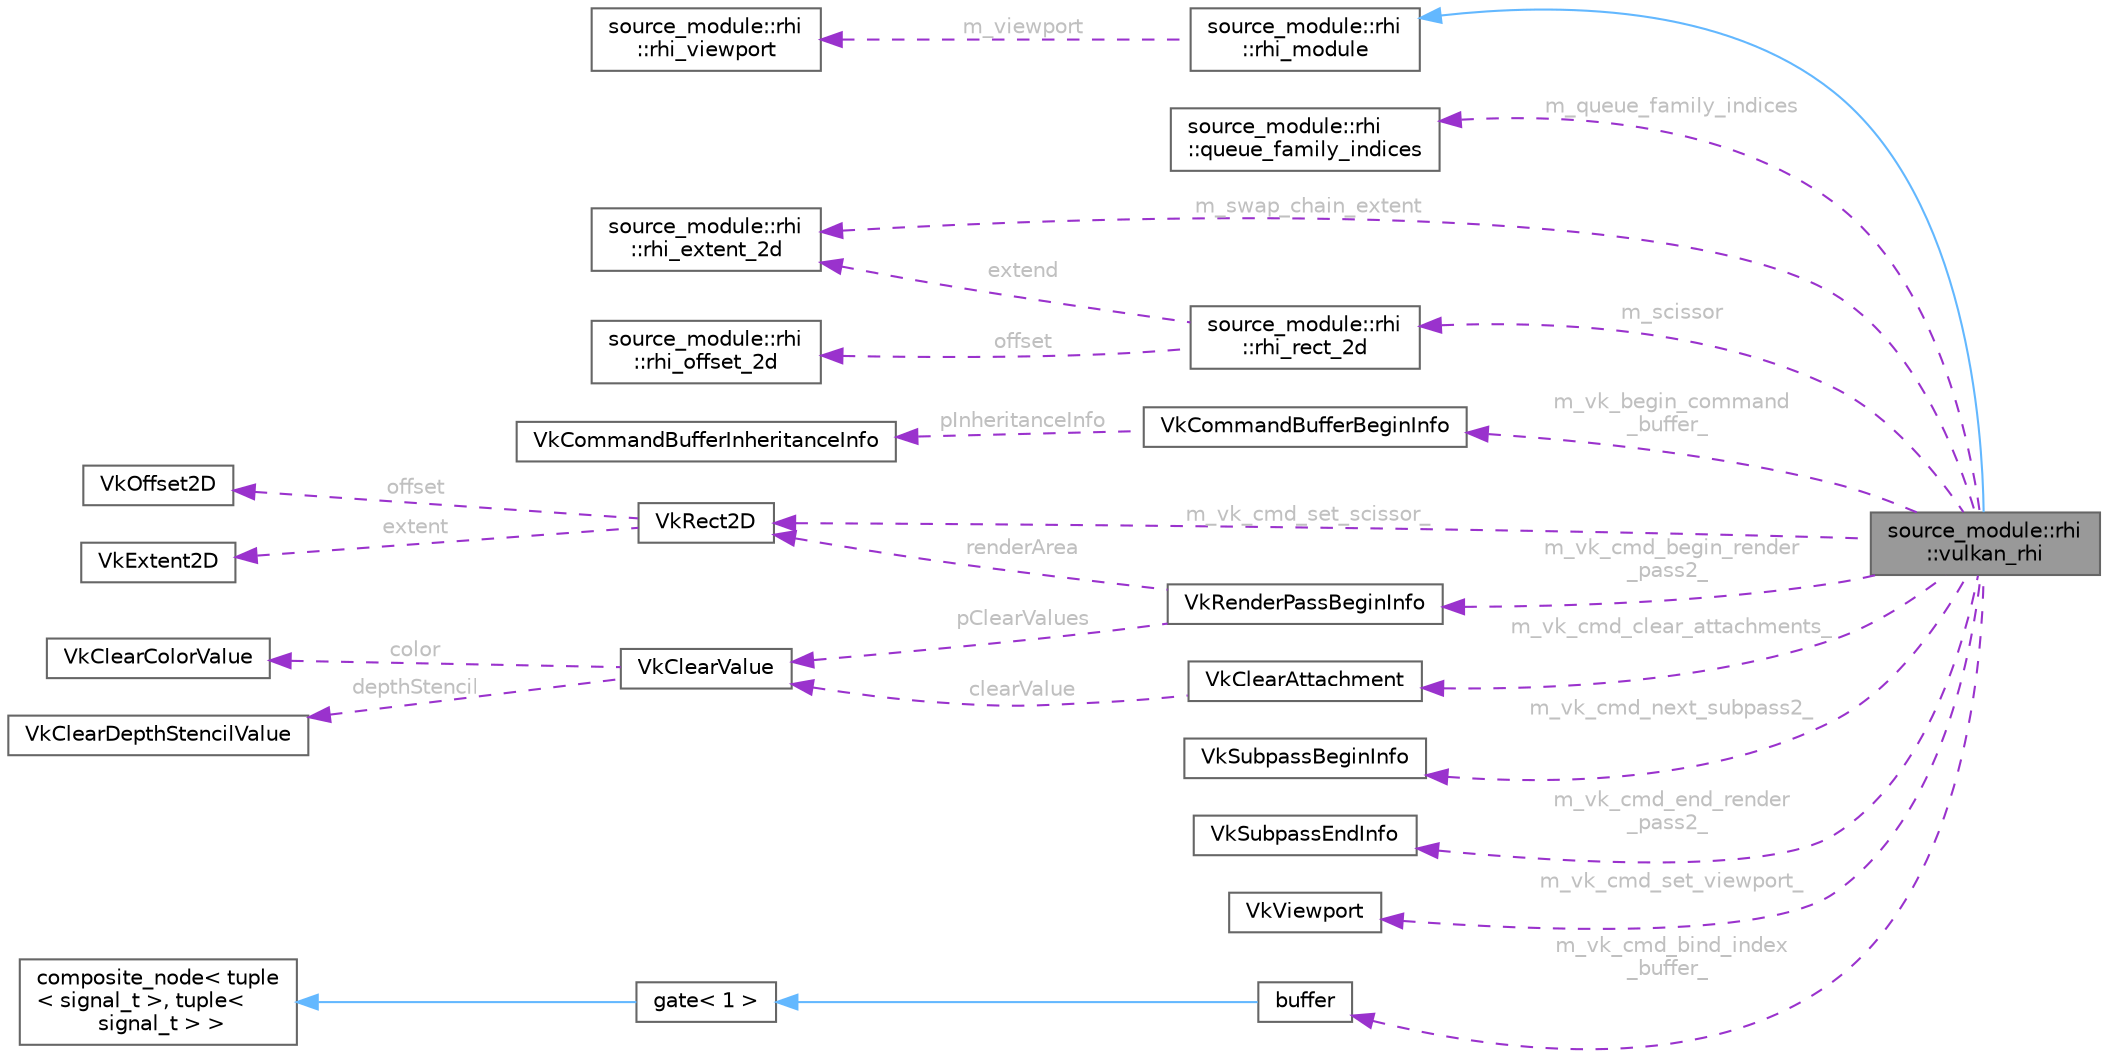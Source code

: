 digraph "source_module::rhi::vulkan_rhi"
{
 // LATEX_PDF_SIZE
  bgcolor="transparent";
  edge [fontname=Helvetica,fontsize=10,labelfontname=Helvetica,labelfontsize=10];
  node [fontname=Helvetica,fontsize=10,shape=box,height=0.2,width=0.4];
  rankdir="LR";
  Node1 [id="Node000001",label="source_module::rhi\l::vulkan_rhi",height=0.2,width=0.4,color="gray40", fillcolor="grey60", style="filled", fontcolor="black",tooltip=" "];
  Node2 -> Node1 [id="edge1_Node000001_Node000002",dir="back",color="steelblue1",style="solid",tooltip=" "];
  Node2 [id="Node000002",label="source_module::rhi\l::rhi_module",height=0.2,width=0.4,color="gray40", fillcolor="white", style="filled",URL="$classsource__module_1_1rhi_1_1rhi__module.html",tooltip=" "];
  Node3 -> Node2 [id="edge2_Node000002_Node000003",dir="back",color="darkorchid3",style="dashed",tooltip=" ",label=" m_viewport",fontcolor="grey" ];
  Node3 [id="Node000003",label="source_module::rhi\l::rhi_viewport",height=0.2,width=0.4,color="gray40", fillcolor="white", style="filled",URL="$structsource__module_1_1rhi_1_1rhi__viewport.html",tooltip=" "];
  Node4 -> Node1 [id="edge3_Node000001_Node000004",dir="back",color="darkorchid3",style="dashed",tooltip=" ",label=" m_queue_family_indices",fontcolor="grey" ];
  Node4 [id="Node000004",label="source_module::rhi\l::queue_family_indices",height=0.2,width=0.4,color="gray40", fillcolor="white", style="filled",URL="$structsource__module_1_1rhi_1_1queue__family__indices.html",tooltip=" "];
  Node5 -> Node1 [id="edge4_Node000001_Node000005",dir="back",color="darkorchid3",style="dashed",tooltip=" ",label=" m_swap_chain_extent",fontcolor="grey" ];
  Node5 [id="Node000005",label="source_module::rhi\l::rhi_extent_2d",height=0.2,width=0.4,color="gray40", fillcolor="white", style="filled",URL="$structsource__module_1_1rhi_1_1rhi__extent__2d.html",tooltip=" "];
  Node6 -> Node1 [id="edge5_Node000001_Node000006",dir="back",color="darkorchid3",style="dashed",tooltip=" ",label=" m_scissor",fontcolor="grey" ];
  Node6 [id="Node000006",label="source_module::rhi\l::rhi_rect_2d",height=0.2,width=0.4,color="gray40", fillcolor="white", style="filled",URL="$structsource__module_1_1rhi_1_1rhi__rect__2d.html",tooltip=" "];
  Node7 -> Node6 [id="edge6_Node000006_Node000007",dir="back",color="darkorchid3",style="dashed",tooltip=" ",label=" offset",fontcolor="grey" ];
  Node7 [id="Node000007",label="source_module::rhi\l::rhi_offset_2d",height=0.2,width=0.4,color="gray40", fillcolor="white", style="filled",URL="$structsource__module_1_1rhi_1_1rhi__offset__2d.html",tooltip=" "];
  Node5 -> Node6 [id="edge7_Node000006_Node000005",dir="back",color="darkorchid3",style="dashed",tooltip=" ",label=" extend",fontcolor="grey" ];
  Node8 -> Node1 [id="edge8_Node000001_Node000008",dir="back",color="darkorchid3",style="dashed",tooltip=" ",label=" m_vk_begin_command\l_buffer_",fontcolor="grey" ];
  Node8 [id="Node000008",label="VkCommandBufferBeginInfo",height=0.2,width=0.4,color="gray40", fillcolor="white", style="filled",URL="$struct_vk_command_buffer_begin_info.html",tooltip=" "];
  Node9 -> Node8 [id="edge9_Node000008_Node000009",dir="back",color="darkorchid3",style="dashed",tooltip=" ",label=" pInheritanceInfo",fontcolor="grey" ];
  Node9 [id="Node000009",label="VkCommandBufferInheritanceInfo",height=0.2,width=0.4,color="gray40", fillcolor="white", style="filled",URL="$struct_vk_command_buffer_inheritance_info.html",tooltip=" "];
  Node10 -> Node1 [id="edge10_Node000001_Node000010",dir="back",color="darkorchid3",style="dashed",tooltip=" ",label=" m_vk_cmd_begin_render\l_pass2_",fontcolor="grey" ];
  Node10 [id="Node000010",label="VkRenderPassBeginInfo",height=0.2,width=0.4,color="gray40", fillcolor="white", style="filled",URL="$struct_vk_render_pass_begin_info.html",tooltip=" "];
  Node11 -> Node10 [id="edge11_Node000010_Node000011",dir="back",color="darkorchid3",style="dashed",tooltip=" ",label=" renderArea",fontcolor="grey" ];
  Node11 [id="Node000011",label="VkRect2D",height=0.2,width=0.4,color="gray40", fillcolor="white", style="filled",URL="$struct_vk_rect2_d.html",tooltip=" "];
  Node12 -> Node11 [id="edge12_Node000011_Node000012",dir="back",color="darkorchid3",style="dashed",tooltip=" ",label=" offset",fontcolor="grey" ];
  Node12 [id="Node000012",label="VkOffset2D",height=0.2,width=0.4,color="gray40", fillcolor="white", style="filled",URL="$struct_vk_offset2_d.html",tooltip=" "];
  Node13 -> Node11 [id="edge13_Node000011_Node000013",dir="back",color="darkorchid3",style="dashed",tooltip=" ",label=" extent",fontcolor="grey" ];
  Node13 [id="Node000013",label="VkExtent2D",height=0.2,width=0.4,color="gray40", fillcolor="white", style="filled",URL="$struct_vk_extent2_d.html",tooltip=" "];
  Node14 -> Node10 [id="edge14_Node000010_Node000014",dir="back",color="darkorchid3",style="dashed",tooltip=" ",label=" pClearValues",fontcolor="grey" ];
  Node14 [id="Node000014",label="VkClearValue",height=0.2,width=0.4,color="gray40", fillcolor="white", style="filled",URL="$union_vk_clear_value.html",tooltip=" "];
  Node15 -> Node14 [id="edge15_Node000014_Node000015",dir="back",color="darkorchid3",style="dashed",tooltip=" ",label=" color",fontcolor="grey" ];
  Node15 [id="Node000015",label="VkClearColorValue",height=0.2,width=0.4,color="gray40", fillcolor="white", style="filled",URL="$union_vk_clear_color_value.html",tooltip=" "];
  Node16 -> Node14 [id="edge16_Node000014_Node000016",dir="back",color="darkorchid3",style="dashed",tooltip=" ",label=" depthStencil",fontcolor="grey" ];
  Node16 [id="Node000016",label="VkClearDepthStencilValue",height=0.2,width=0.4,color="gray40", fillcolor="white", style="filled",URL="$struct_vk_clear_depth_stencil_value.html",tooltip=" "];
  Node17 -> Node1 [id="edge17_Node000001_Node000017",dir="back",color="darkorchid3",style="dashed",tooltip=" ",label=" m_vk_cmd_next_subpass2_",fontcolor="grey" ];
  Node17 [id="Node000017",label="VkSubpassBeginInfo",height=0.2,width=0.4,color="gray40", fillcolor="white", style="filled",URL="$struct_vk_subpass_begin_info.html",tooltip=" "];
  Node18 -> Node1 [id="edge18_Node000001_Node000018",dir="back",color="darkorchid3",style="dashed",tooltip=" ",label=" m_vk_cmd_end_render\l_pass2_",fontcolor="grey" ];
  Node18 [id="Node000018",label="VkSubpassEndInfo",height=0.2,width=0.4,color="gray40", fillcolor="white", style="filled",URL="$struct_vk_subpass_end_info.html",tooltip=" "];
  Node19 -> Node1 [id="edge19_Node000001_Node000019",dir="back",color="darkorchid3",style="dashed",tooltip=" ",label=" m_vk_cmd_set_viewport_",fontcolor="grey" ];
  Node19 [id="Node000019",label="VkViewport",height=0.2,width=0.4,color="gray40", fillcolor="white", style="filled",URL="$struct_vk_viewport.html",tooltip=" "];
  Node11 -> Node1 [id="edge20_Node000001_Node000011",dir="back",color="darkorchid3",style="dashed",tooltip=" ",label=" m_vk_cmd_set_scissor_",fontcolor="grey" ];
  Node20 -> Node1 [id="edge21_Node000001_Node000020",dir="back",color="darkorchid3",style="dashed",tooltip=" ",label=" m_vk_cmd_bind_index\l_buffer_",fontcolor="grey" ];
  Node20 [id="Node000020",label="buffer",height=0.2,width=0.4,color="gray40", fillcolor="white", style="filled",URL="$classbuffer.html",tooltip=" "];
  Node21 -> Node20 [id="edge22_Node000020_Node000021",dir="back",color="steelblue1",style="solid",tooltip=" "];
  Node21 [id="Node000021",label="gate\< 1 \>",height=0.2,width=0.4,color="gray40", fillcolor="white", style="filled",URL="$classgate_3_011_01_4.html",tooltip=" "];
  Node22 -> Node21 [id="edge23_Node000021_Node000022",dir="back",color="steelblue1",style="solid",tooltip=" "];
  Node22 [id="Node000022",label="composite_node\< tuple\l\< signal_t \>, tuple\<\l signal_t \> \>",height=0.2,width=0.4,color="gray40", fillcolor="white", style="filled",tooltip=" "];
  Node23 -> Node1 [id="edge24_Node000001_Node000023",dir="back",color="darkorchid3",style="dashed",tooltip=" ",label=" m_vk_cmd_clear_attachments_",fontcolor="grey" ];
  Node23 [id="Node000023",label="VkClearAttachment",height=0.2,width=0.4,color="gray40", fillcolor="white", style="filled",URL="$struct_vk_clear_attachment.html",tooltip=" "];
  Node14 -> Node23 [id="edge25_Node000023_Node000014",dir="back",color="darkorchid3",style="dashed",tooltip=" ",label=" clearValue",fontcolor="grey" ];
}
